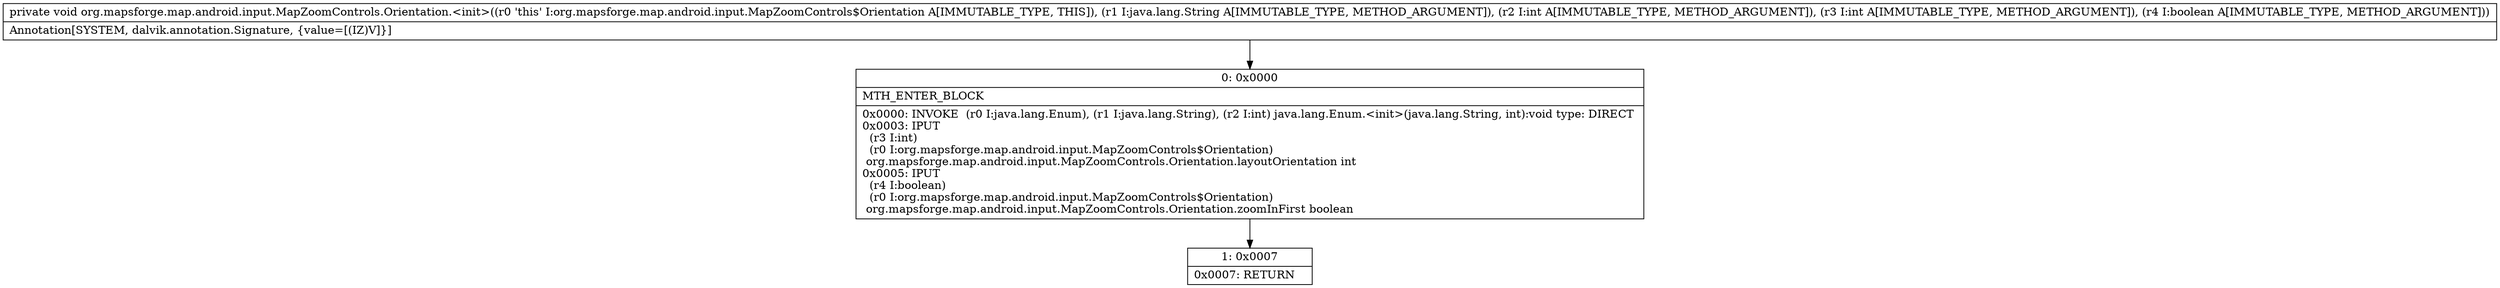 digraph "CFG fororg.mapsforge.map.android.input.MapZoomControls.Orientation.\<init\>(Ljava\/lang\/String;IIZ)V" {
Node_0 [shape=record,label="{0\:\ 0x0000|MTH_ENTER_BLOCK\l|0x0000: INVOKE  (r0 I:java.lang.Enum), (r1 I:java.lang.String), (r2 I:int) java.lang.Enum.\<init\>(java.lang.String, int):void type: DIRECT \l0x0003: IPUT  \l  (r3 I:int)\l  (r0 I:org.mapsforge.map.android.input.MapZoomControls$Orientation)\l org.mapsforge.map.android.input.MapZoomControls.Orientation.layoutOrientation int \l0x0005: IPUT  \l  (r4 I:boolean)\l  (r0 I:org.mapsforge.map.android.input.MapZoomControls$Orientation)\l org.mapsforge.map.android.input.MapZoomControls.Orientation.zoomInFirst boolean \l}"];
Node_1 [shape=record,label="{1\:\ 0x0007|0x0007: RETURN   \l}"];
MethodNode[shape=record,label="{private void org.mapsforge.map.android.input.MapZoomControls.Orientation.\<init\>((r0 'this' I:org.mapsforge.map.android.input.MapZoomControls$Orientation A[IMMUTABLE_TYPE, THIS]), (r1 I:java.lang.String A[IMMUTABLE_TYPE, METHOD_ARGUMENT]), (r2 I:int A[IMMUTABLE_TYPE, METHOD_ARGUMENT]), (r3 I:int A[IMMUTABLE_TYPE, METHOD_ARGUMENT]), (r4 I:boolean A[IMMUTABLE_TYPE, METHOD_ARGUMENT]))  | Annotation[SYSTEM, dalvik.annotation.Signature, \{value=[(IZ)V]\}]\l}"];
MethodNode -> Node_0;
Node_0 -> Node_1;
}

